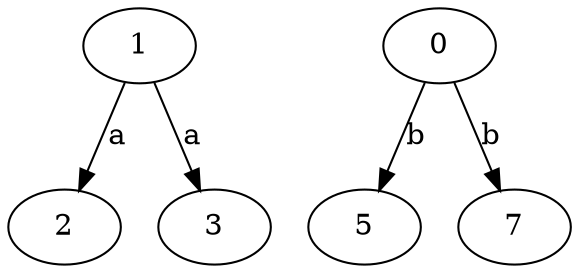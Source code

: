 strict digraph  {
2;
3;
5;
7;
0;
1;
0 -> 5  [label=b];
0 -> 7  [label=b];
1 -> 2  [label=a];
1 -> 3  [label=a];
}
